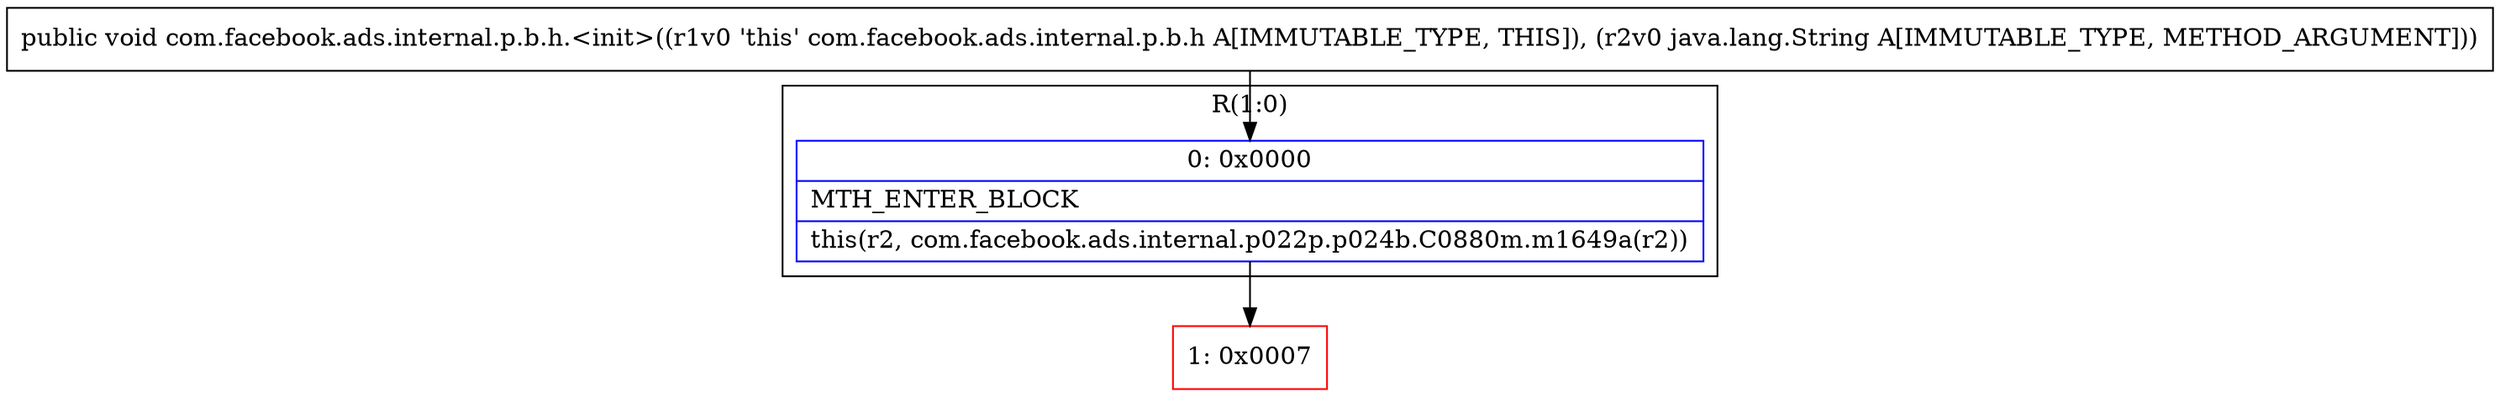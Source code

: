 digraph "CFG forcom.facebook.ads.internal.p.b.h.\<init\>(Ljava\/lang\/String;)V" {
subgraph cluster_Region_1354002100 {
label = "R(1:0)";
node [shape=record,color=blue];
Node_0 [shape=record,label="{0\:\ 0x0000|MTH_ENTER_BLOCK\l|this(r2, com.facebook.ads.internal.p022p.p024b.C0880m.m1649a(r2))\l}"];
}
Node_1 [shape=record,color=red,label="{1\:\ 0x0007}"];
MethodNode[shape=record,label="{public void com.facebook.ads.internal.p.b.h.\<init\>((r1v0 'this' com.facebook.ads.internal.p.b.h A[IMMUTABLE_TYPE, THIS]), (r2v0 java.lang.String A[IMMUTABLE_TYPE, METHOD_ARGUMENT])) }"];
MethodNode -> Node_0;
Node_0 -> Node_1;
}

